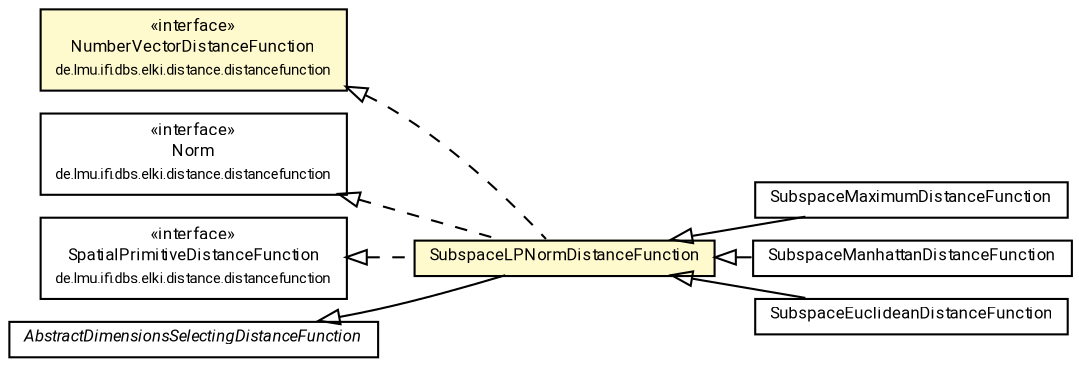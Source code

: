 #!/usr/local/bin/dot
#
# Class diagram 
# Generated by UMLGraph version R5_7_2-60-g0e99a6 (http://www.spinellis.gr/umlgraph/)
#

digraph G {
	graph [fontnames="svg"]
	edge [fontname="Roboto",fontsize=7,labelfontname="Roboto",labelfontsize=7,color="black"];
	node [fontname="Roboto",fontcolor="black",fontsize=8,shape=plaintext,margin=0,width=0,height=0];
	nodesep=0.15;
	ranksep=0.25;
	rankdir=LR;
	// de.lmu.ifi.dbs.elki.distance.distancefunction.NumberVectorDistanceFunction<O>
	c10103836 [label=<<table title="de.lmu.ifi.dbs.elki.distance.distancefunction.NumberVectorDistanceFunction" border="0" cellborder="1" cellspacing="0" cellpadding="2" bgcolor="LemonChiffon" href="../NumberVectorDistanceFunction.html" target="_parent">
		<tr><td><table border="0" cellspacing="0" cellpadding="1">
		<tr><td align="center" balign="center"> &#171;interface&#187; </td></tr>
		<tr><td align="center" balign="center"> <font face="Roboto">NumberVectorDistanceFunction</font> </td></tr>
		<tr><td align="center" balign="center"> <font face="Roboto" point-size="7.0">de.lmu.ifi.dbs.elki.distance.distancefunction</font> </td></tr>
		</table></td></tr>
		</table>>, URL="../NumberVectorDistanceFunction.html"];
	// de.lmu.ifi.dbs.elki.distance.distancefunction.Norm<O>
	c10103837 [label=<<table title="de.lmu.ifi.dbs.elki.distance.distancefunction.Norm" border="0" cellborder="1" cellspacing="0" cellpadding="2" href="../Norm.html" target="_parent">
		<tr><td><table border="0" cellspacing="0" cellpadding="1">
		<tr><td align="center" balign="center"> &#171;interface&#187; </td></tr>
		<tr><td align="center" balign="center"> <font face="Roboto">Norm</font> </td></tr>
		<tr><td align="center" balign="center"> <font face="Roboto" point-size="7.0">de.lmu.ifi.dbs.elki.distance.distancefunction</font> </td></tr>
		</table></td></tr>
		</table>>, URL="../Norm.html"];
	// de.lmu.ifi.dbs.elki.distance.distancefunction.SpatialPrimitiveDistanceFunction<V extends de.lmu.ifi.dbs.elki.data.spatial.SpatialComparable>
	c10103839 [label=<<table title="de.lmu.ifi.dbs.elki.distance.distancefunction.SpatialPrimitiveDistanceFunction" border="0" cellborder="1" cellspacing="0" cellpadding="2" href="../SpatialPrimitiveDistanceFunction.html" target="_parent">
		<tr><td><table border="0" cellspacing="0" cellpadding="1">
		<tr><td align="center" balign="center"> &#171;interface&#187; </td></tr>
		<tr><td align="center" balign="center"> <font face="Roboto">SpatialPrimitiveDistanceFunction</font> </td></tr>
		<tr><td align="center" balign="center"> <font face="Roboto" point-size="7.0">de.lmu.ifi.dbs.elki.distance.distancefunction</font> </td></tr>
		</table></td></tr>
		</table>>, URL="../SpatialPrimitiveDistanceFunction.html"];
	// de.lmu.ifi.dbs.elki.distance.distancefunction.subspace.SubspaceLPNormDistanceFunction
	c10104244 [label=<<table title="de.lmu.ifi.dbs.elki.distance.distancefunction.subspace.SubspaceLPNormDistanceFunction" border="0" cellborder="1" cellspacing="0" cellpadding="2" bgcolor="lemonChiffon" href="SubspaceLPNormDistanceFunction.html" target="_parent">
		<tr><td><table border="0" cellspacing="0" cellpadding="1">
		<tr><td align="center" balign="center"> <font face="Roboto">SubspaceLPNormDistanceFunction</font> </td></tr>
		</table></td></tr>
		</table>>, URL="SubspaceLPNormDistanceFunction.html"];
	// de.lmu.ifi.dbs.elki.distance.distancefunction.subspace.SubspaceMaximumDistanceFunction
	c10104246 [label=<<table title="de.lmu.ifi.dbs.elki.distance.distancefunction.subspace.SubspaceMaximumDistanceFunction" border="0" cellborder="1" cellspacing="0" cellpadding="2" href="SubspaceMaximumDistanceFunction.html" target="_parent">
		<tr><td><table border="0" cellspacing="0" cellpadding="1">
		<tr><td align="center" balign="center"> <font face="Roboto">SubspaceMaximumDistanceFunction</font> </td></tr>
		</table></td></tr>
		</table>>, URL="SubspaceMaximumDistanceFunction.html"];
	// de.lmu.ifi.dbs.elki.distance.distancefunction.subspace.SubspaceManhattanDistanceFunction
	c10104251 [label=<<table title="de.lmu.ifi.dbs.elki.distance.distancefunction.subspace.SubspaceManhattanDistanceFunction" border="0" cellborder="1" cellspacing="0" cellpadding="2" href="SubspaceManhattanDistanceFunction.html" target="_parent">
		<tr><td><table border="0" cellspacing="0" cellpadding="1">
		<tr><td align="center" balign="center"> <font face="Roboto">SubspaceManhattanDistanceFunction</font> </td></tr>
		</table></td></tr>
		</table>>, URL="SubspaceManhattanDistanceFunction.html"];
	// de.lmu.ifi.dbs.elki.distance.distancefunction.subspace.SubspaceEuclideanDistanceFunction
	c10104253 [label=<<table title="de.lmu.ifi.dbs.elki.distance.distancefunction.subspace.SubspaceEuclideanDistanceFunction" border="0" cellborder="1" cellspacing="0" cellpadding="2" href="SubspaceEuclideanDistanceFunction.html" target="_parent">
		<tr><td><table border="0" cellspacing="0" cellpadding="1">
		<tr><td align="center" balign="center"> <font face="Roboto">SubspaceEuclideanDistanceFunction</font> </td></tr>
		</table></td></tr>
		</table>>, URL="SubspaceEuclideanDistanceFunction.html"];
	// de.lmu.ifi.dbs.elki.distance.distancefunction.subspace.AbstractDimensionsSelectingDistanceFunction<V extends de.lmu.ifi.dbs.elki.data.FeatureVector<?>>
	c10104255 [label=<<table title="de.lmu.ifi.dbs.elki.distance.distancefunction.subspace.AbstractDimensionsSelectingDistanceFunction" border="0" cellborder="1" cellspacing="0" cellpadding="2" href="AbstractDimensionsSelectingDistanceFunction.html" target="_parent">
		<tr><td><table border="0" cellspacing="0" cellpadding="1">
		<tr><td align="center" balign="center"> <font face="Roboto"><i>AbstractDimensionsSelectingDistanceFunction</i></font> </td></tr>
		</table></td></tr>
		</table>>, URL="AbstractDimensionsSelectingDistanceFunction.html"];
	// de.lmu.ifi.dbs.elki.distance.distancefunction.subspace.SubspaceLPNormDistanceFunction extends de.lmu.ifi.dbs.elki.distance.distancefunction.subspace.AbstractDimensionsSelectingDistanceFunction<V extends de.lmu.ifi.dbs.elki.data.FeatureVector<?>>
	c10104255 -> c10104244 [arrowtail=empty,dir=back,weight=10];
	// de.lmu.ifi.dbs.elki.distance.distancefunction.subspace.SubspaceLPNormDistanceFunction implements de.lmu.ifi.dbs.elki.distance.distancefunction.SpatialPrimitiveDistanceFunction<V extends de.lmu.ifi.dbs.elki.data.spatial.SpatialComparable>
	c10103839 -> c10104244 [arrowtail=empty,style=dashed,dir=back,weight=9];
	// de.lmu.ifi.dbs.elki.distance.distancefunction.subspace.SubspaceLPNormDistanceFunction implements de.lmu.ifi.dbs.elki.distance.distancefunction.Norm<O>
	c10103837 -> c10104244 [arrowtail=empty,style=dashed,dir=back,weight=9];
	// de.lmu.ifi.dbs.elki.distance.distancefunction.subspace.SubspaceLPNormDistanceFunction implements de.lmu.ifi.dbs.elki.distance.distancefunction.NumberVectorDistanceFunction<O>
	c10103836 -> c10104244 [arrowtail=empty,style=dashed,dir=back,weight=9];
	// de.lmu.ifi.dbs.elki.distance.distancefunction.subspace.SubspaceMaximumDistanceFunction extends de.lmu.ifi.dbs.elki.distance.distancefunction.subspace.SubspaceLPNormDistanceFunction
	c10104244 -> c10104246 [arrowtail=empty,dir=back,weight=10];
	// de.lmu.ifi.dbs.elki.distance.distancefunction.subspace.SubspaceManhattanDistanceFunction extends de.lmu.ifi.dbs.elki.distance.distancefunction.subspace.SubspaceLPNormDistanceFunction
	c10104244 -> c10104251 [arrowtail=empty,dir=back,weight=10];
	// de.lmu.ifi.dbs.elki.distance.distancefunction.subspace.SubspaceEuclideanDistanceFunction extends de.lmu.ifi.dbs.elki.distance.distancefunction.subspace.SubspaceLPNormDistanceFunction
	c10104244 -> c10104253 [arrowtail=empty,dir=back,weight=10];
}

